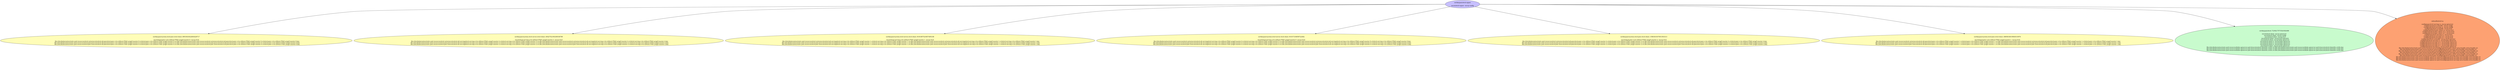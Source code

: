 digraph "OpenShift Certificates" {
  // Node definitions.
  0 [
    label="certkeypair/system:etcd-peer:etcd-client::8953043022604429717\n\nsecret/etcd-peer-ci-ln-z2l4snt-f76d1-prqp5-master-0 -nuccp-etcd\n    file:///etc/kubernetes/static-pod-resources/etcd-certs/secrets/etcd-all-peer/etcd-peer-ci-ln-z2l4snt-f76d1-prqp5-master-0.crt/etcd-peer-ci-ln-z2l4snt-f76d1-prqp5-master-0.crt,file:///etc/kubernetes/static-pod-resources/etcd-certs/secrets/etcd-all-peer/etcd-peer-ci-ln-z2l4snt-f76d1-prqp5-master-0.crt/etcd-peer-ci-ln-z2l4snt-f76d1-prqp5-master-0.key\n    file:///etc/kubernetes/static-pod-resources/etcd-pod-2/secrets/etcd-all-peer/etcd-peer-ci-ln-z2l4snt-f76d1-prqp5-master-0.crt/etcd-peer-ci-ln-z2l4snt-f76d1-prqp5-master-0.crt,file:///etc/kubernetes/static-pod-resources/etcd-pod-2/secrets/etcd-all-peer/etcd-peer-ci-ln-z2l4snt-f76d1-prqp5-master-0.crt/etcd-peer-ci-ln-z2l4snt-f76d1-prqp5-master-0.key\n    file:///etc/kubernetes/static-pod-resources/etcd-pod-3/secrets/etcd-all-peer/etcd-peer-ci-ln-z2l4snt-f76d1-prqp5-master-0.crt/etcd-peer-ci-ln-z2l4snt-f76d1-prqp5-master-0.crt,file:///etc/kubernetes/static-pod-resources/etcd-pod-3/secrets/etcd-all-peer/etcd-peer-ci-ln-z2l4snt-f76d1-prqp5-master-0.crt/etcd-peer-ci-ln-z2l4snt-f76d1-prqp5-master-0.key\n"
    style=filled
    fillcolor="#fffdb8"
  ];
  1 [
    label="certkeypair/etcd-signer\n\nsecret/etcd-signer -nuccp-config\n"
    style=filled
    fillcolor="#c7bfff"
  ];
  2 [
    label="certkeypair/system:etcd-server:etcd-client::4042752185256536799\n\nsecret/etcd-serving-ci-ln-z2l4snt-f76d1-prqp5-master-2 -nuccp-etcd\n    file:///etc/kubernetes/static-pod-resources/etcd-certs/secrets/etcd-all-serving/etcd-serving-ci-ln-z2l4snt-f76d1-prqp5-master-2.crt/etcd-serving-ci-ln-z2l4snt-f76d1-prqp5-master-2.crt,file:///etc/kubernetes/static-pod-resources/etcd-certs/secrets/etcd-all-serving/etcd-serving-ci-ln-z2l4snt-f76d1-prqp5-master-2.crt/etcd-serving-ci-ln-z2l4snt-f76d1-prqp5-master-2.key\n    file:///etc/kubernetes/static-pod-resources/etcd-pod-2/secrets/etcd-all-serving/etcd-serving-ci-ln-z2l4snt-f76d1-prqp5-master-2.crt/etcd-serving-ci-ln-z2l4snt-f76d1-prqp5-master-2.crt,file:///etc/kubernetes/static-pod-resources/etcd-pod-2/secrets/etcd-all-serving/etcd-serving-ci-ln-z2l4snt-f76d1-prqp5-master-2.crt/etcd-serving-ci-ln-z2l4snt-f76d1-prqp5-master-2.key\n    file:///etc/kubernetes/static-pod-resources/etcd-pod-3/secrets/etcd-all-serving/etcd-serving-ci-ln-z2l4snt-f76d1-prqp5-master-2.crt/etcd-serving-ci-ln-z2l4snt-f76d1-prqp5-master-2.crt,file:///etc/kubernetes/static-pod-resources/etcd-pod-3/secrets/etcd-all-serving/etcd-serving-ci-ln-z2l4snt-f76d1-prqp5-master-2.crt/etcd-serving-ci-ln-z2l4snt-f76d1-prqp5-master-2.key\n"
    style=filled
    fillcolor="#fffdb8"
  ];
  3 [
    label="certkeypair/system:etcd-server:etcd-client::9191087523657495108\n\nsecret/etcd-serving-ci-ln-z2l4snt-f76d1-prqp5-master-1 -nuccp-etcd\n    file:///etc/kubernetes/static-pod-resources/etcd-certs/secrets/etcd-all-serving/etcd-serving-ci-ln-z2l4snt-f76d1-prqp5-master-1.crt/etcd-serving-ci-ln-z2l4snt-f76d1-prqp5-master-1.crt,file:///etc/kubernetes/static-pod-resources/etcd-certs/secrets/etcd-all-serving/etcd-serving-ci-ln-z2l4snt-f76d1-prqp5-master-1.crt/etcd-serving-ci-ln-z2l4snt-f76d1-prqp5-master-1.key\n    file:///etc/kubernetes/static-pod-resources/etcd-pod-2/secrets/etcd-all-serving/etcd-serving-ci-ln-z2l4snt-f76d1-prqp5-master-1.crt/etcd-serving-ci-ln-z2l4snt-f76d1-prqp5-master-1.crt,file:///etc/kubernetes/static-pod-resources/etcd-pod-2/secrets/etcd-all-serving/etcd-serving-ci-ln-z2l4snt-f76d1-prqp5-master-1.crt/etcd-serving-ci-ln-z2l4snt-f76d1-prqp5-master-1.key\n    file:///etc/kubernetes/static-pod-resources/etcd-pod-3/secrets/etcd-all-serving/etcd-serving-ci-ln-z2l4snt-f76d1-prqp5-master-1.crt/etcd-serving-ci-ln-z2l4snt-f76d1-prqp5-master-1.crt,file:///etc/kubernetes/static-pod-resources/etcd-pod-3/secrets/etcd-all-serving/etcd-serving-ci-ln-z2l4snt-f76d1-prqp5-master-1.crt/etcd-serving-ci-ln-z2l4snt-f76d1-prqp5-master-1.key\n"
    style=filled
    fillcolor="#fffdb8"
  ];
  4 [
    label="certkeypair/system:etcd-server:etcd-client::91037334659722482\n\nsecret/etcd-serving-ci-ln-z2l4snt-f76d1-prqp5-master-0 -nuccp-etcd\n    file:///etc/kubernetes/static-pod-resources/etcd-certs/secrets/etcd-all-serving/etcd-serving-ci-ln-z2l4snt-f76d1-prqp5-master-0.crt/etcd-serving-ci-ln-z2l4snt-f76d1-prqp5-master-0.crt,file:///etc/kubernetes/static-pod-resources/etcd-certs/secrets/etcd-all-serving/etcd-serving-ci-ln-z2l4snt-f76d1-prqp5-master-0.crt/etcd-serving-ci-ln-z2l4snt-f76d1-prqp5-master-0.key\n    file:///etc/kubernetes/static-pod-resources/etcd-pod-2/secrets/etcd-all-serving/etcd-serving-ci-ln-z2l4snt-f76d1-prqp5-master-0.crt/etcd-serving-ci-ln-z2l4snt-f76d1-prqp5-master-0.crt,file:///etc/kubernetes/static-pod-resources/etcd-pod-2/secrets/etcd-all-serving/etcd-serving-ci-ln-z2l4snt-f76d1-prqp5-master-0.crt/etcd-serving-ci-ln-z2l4snt-f76d1-prqp5-master-0.key\n    file:///etc/kubernetes/static-pod-resources/etcd-pod-3/secrets/etcd-all-serving/etcd-serving-ci-ln-z2l4snt-f76d1-prqp5-master-0.crt/etcd-serving-ci-ln-z2l4snt-f76d1-prqp5-master-0.crt,file:///etc/kubernetes/static-pod-resources/etcd-pod-3/secrets/etcd-all-serving/etcd-serving-ci-ln-z2l4snt-f76d1-prqp5-master-0.crt/etcd-serving-ci-ln-z2l4snt-f76d1-prqp5-master-0.key\n"
    style=filled
    fillcolor="#fffdb8"
  ];
  5 [
    label="certkeypair/system:etcd-peer:etcd-client::1580301937651503313\n\nsecret/etcd-peer-ci-ln-z2l4snt-f76d1-prqp5-master-2 -nuccp-etcd\n    file:///etc/kubernetes/static-pod-resources/etcd-certs/secrets/etcd-all-peer/etcd-peer-ci-ln-z2l4snt-f76d1-prqp5-master-2.crt/etcd-peer-ci-ln-z2l4snt-f76d1-prqp5-master-2.crt,file:///etc/kubernetes/static-pod-resources/etcd-certs/secrets/etcd-all-peer/etcd-peer-ci-ln-z2l4snt-f76d1-prqp5-master-2.crt/etcd-peer-ci-ln-z2l4snt-f76d1-prqp5-master-2.key\n    file:///etc/kubernetes/static-pod-resources/etcd-pod-2/secrets/etcd-all-peer/etcd-peer-ci-ln-z2l4snt-f76d1-prqp5-master-2.crt/etcd-peer-ci-ln-z2l4snt-f76d1-prqp5-master-2.crt,file:///etc/kubernetes/static-pod-resources/etcd-pod-2/secrets/etcd-all-peer/etcd-peer-ci-ln-z2l4snt-f76d1-prqp5-master-2.crt/etcd-peer-ci-ln-z2l4snt-f76d1-prqp5-master-2.key\n    file:///etc/kubernetes/static-pod-resources/etcd-pod-3/secrets/etcd-all-peer/etcd-peer-ci-ln-z2l4snt-f76d1-prqp5-master-2.crt/etcd-peer-ci-ln-z2l4snt-f76d1-prqp5-master-2.crt,file:///etc/kubernetes/static-pod-resources/etcd-pod-3/secrets/etcd-all-peer/etcd-peer-ci-ln-z2l4snt-f76d1-prqp5-master-2.crt/etcd-peer-ci-ln-z2l4snt-f76d1-prqp5-master-2.key\n"
    style=filled
    fillcolor="#fffdb8"
  ];
  6 [
    label="certkeypair/system:etcd-peer:etcd-client::4885834619064510976\n\nsecret/etcd-peer-ci-ln-z2l4snt-f76d1-prqp5-master-1 -nuccp-etcd\n    file:///etc/kubernetes/static-pod-resources/etcd-certs/secrets/etcd-all-peer/etcd-peer-ci-ln-z2l4snt-f76d1-prqp5-master-1.crt/etcd-peer-ci-ln-z2l4snt-f76d1-prqp5-master-1.crt,file:///etc/kubernetes/static-pod-resources/etcd-certs/secrets/etcd-all-peer/etcd-peer-ci-ln-z2l4snt-f76d1-prqp5-master-1.crt/etcd-peer-ci-ln-z2l4snt-f76d1-prqp5-master-1.key\n    file:///etc/kubernetes/static-pod-resources/etcd-pod-2/secrets/etcd-all-peer/etcd-peer-ci-ln-z2l4snt-f76d1-prqp5-master-1.crt/etcd-peer-ci-ln-z2l4snt-f76d1-prqp5-master-1.crt,file:///etc/kubernetes/static-pod-resources/etcd-pod-2/secrets/etcd-all-peer/etcd-peer-ci-ln-z2l4snt-f76d1-prqp5-master-1.crt/etcd-peer-ci-ln-z2l4snt-f76d1-prqp5-master-1.key\n    file:///etc/kubernetes/static-pod-resources/etcd-pod-3/secrets/etcd-all-peer/etcd-peer-ci-ln-z2l4snt-f76d1-prqp5-master-1.crt/etcd-peer-ci-ln-z2l4snt-f76d1-prqp5-master-1.crt,file:///etc/kubernetes/static-pod-resources/etcd-pod-3/secrets/etcd-all-peer/etcd-peer-ci-ln-z2l4snt-f76d1-prqp5-master-1.crt/etcd-peer-ci-ln-z2l4snt-f76d1-prqp5-master-1.key\n"
    style=filled
    fillcolor="#fffdb8"
  ];
  7 [
    label="certkeypair/etcd::7239217573520392488\n\nsecret/etcd-client -nuccp-apiserver\n    secret/etcd-client -nuccp-config\n    secret/etcd-client -nuccp-etcd\n    secret/etcd-client -nuccp-etcd-operator\n    secret/etcd-client -nuccp-kube-apiserver\n    secret/etcd-client-2 -nuccp-kube-apiserver\n    secret/etcd-client-3 -nuccp-kube-apiserver\n    secret/etcd-client-4 -nuccp-kube-apiserver\n    secret/etcd-client -nuccp-oauth-apiserver\n    file:///etc/kubernetes/static-pod-resources/kube-apiserver-pod-2/secrets/etcd-client/tls.crt/tls.crt,file:///etc/kubernetes/static-pod-resources/kube-apiserver-pod-2/secrets/etcd-client/tls.crt/tls.key\n    file:///etc/kubernetes/static-pod-resources/kube-apiserver-pod-3/secrets/etcd-client/tls.crt/tls.crt,file:///etc/kubernetes/static-pod-resources/kube-apiserver-pod-3/secrets/etcd-client/tls.crt/tls.key\n    file:///etc/kubernetes/static-pod-resources/kube-apiserver-pod-4/secrets/etcd-client/tls.crt/tls.crt,file:///etc/kubernetes/static-pod-resources/kube-apiserver-pod-4/secrets/etcd-client/tls.crt/tls.key\n"
    style=filled
    fillcolor="#c8fbcd"
  ];
  8 [
    label="cabundle/etcd-ca\n\nconfigmaps/etcd-serving-ca -nuccp-apiserver\n    configmaps/etcd-ca-bundle -nuccp-config\n    configmaps/etcd-serving-ca -nuccp-config\n    configmaps/etcd-ca-bundle -nuccp-etcd\n    configmaps/etcd-peer-client-ca -nuccp-etcd\n    configmaps/etcd-peer-client-ca-2 -nuccp-etcd\n    configmaps/etcd-peer-client-ca-3 -nuccp-etcd\n    configmaps/etcd-serving-ca -nuccp-etcd\n    configmaps/etcd-serving-ca-2 -nuccp-etcd\n    configmaps/etcd-serving-ca-3 -nuccp-etcd\n    configmaps/etcd-ca-bundle -nuccp-etcd-operator\n    configmaps/etcd-serving-ca -nuccp-kube-apiserver\n    configmaps/etcd-serving-ca-2 -nuccp-kube-apiserver\n    configmaps/etcd-serving-ca-3 -nuccp-kube-apiserver\n    configmaps/etcd-serving-ca-4 -nuccp-kube-apiserver\n    configmaps/etcd-serving-ca -nuccp-oauth-apiserver\n    file:///etc/kubernetes/static-pod-resources/etcd-certs/configmaps/etcd-peer-client-ca/ca-bundle.crt/ca-bundle.crt\n    file:///etc/kubernetes/static-pod-resources/etcd-certs/configmaps/etcd-serving-ca/ca-bundle.crt/ca-bundle.crt\n    file:///etc/kubernetes/static-pod-resources/etcd-pod-2/configmaps/etcd-peer-client-ca/ca-bundle.crt/ca-bundle.crt\n    file:///etc/kubernetes/static-pod-resources/etcd-pod-2/configmaps/etcd-serving-ca/ca-bundle.crt/ca-bundle.crt\n    file:///etc/kubernetes/static-pod-resources/etcd-pod-3/configmaps/etcd-peer-client-ca/ca-bundle.crt/ca-bundle.crt\n    file:///etc/kubernetes/static-pod-resources/etcd-pod-3/configmaps/etcd-serving-ca/ca-bundle.crt/ca-bundle.crt\n    file:///etc/kubernetes/static-pod-resources/kube-apiserver-pod-2/configmaps/etcd-serving-ca/ca-bundle.crt/ca-bundle.crt\n    file:///etc/kubernetes/static-pod-resources/kube-apiserver-pod-3/configmaps/etcd-serving-ca/ca-bundle.crt/ca-bundle.crt\n    file:///etc/kubernetes/static-pod-resources/kube-apiserver-pod-4/configmaps/etcd-serving-ca/ca-bundle.crt/ca-bundle.crt\n"
    style=filled
    fillcolor="#fda172"
  ];

  // Edge definitions.
  1 -> 0;
  1 -> 2;
  1 -> 3;
  1 -> 4;
  1 -> 5;
  1 -> 6;
  1 -> 7;
  1 -> 8;
}